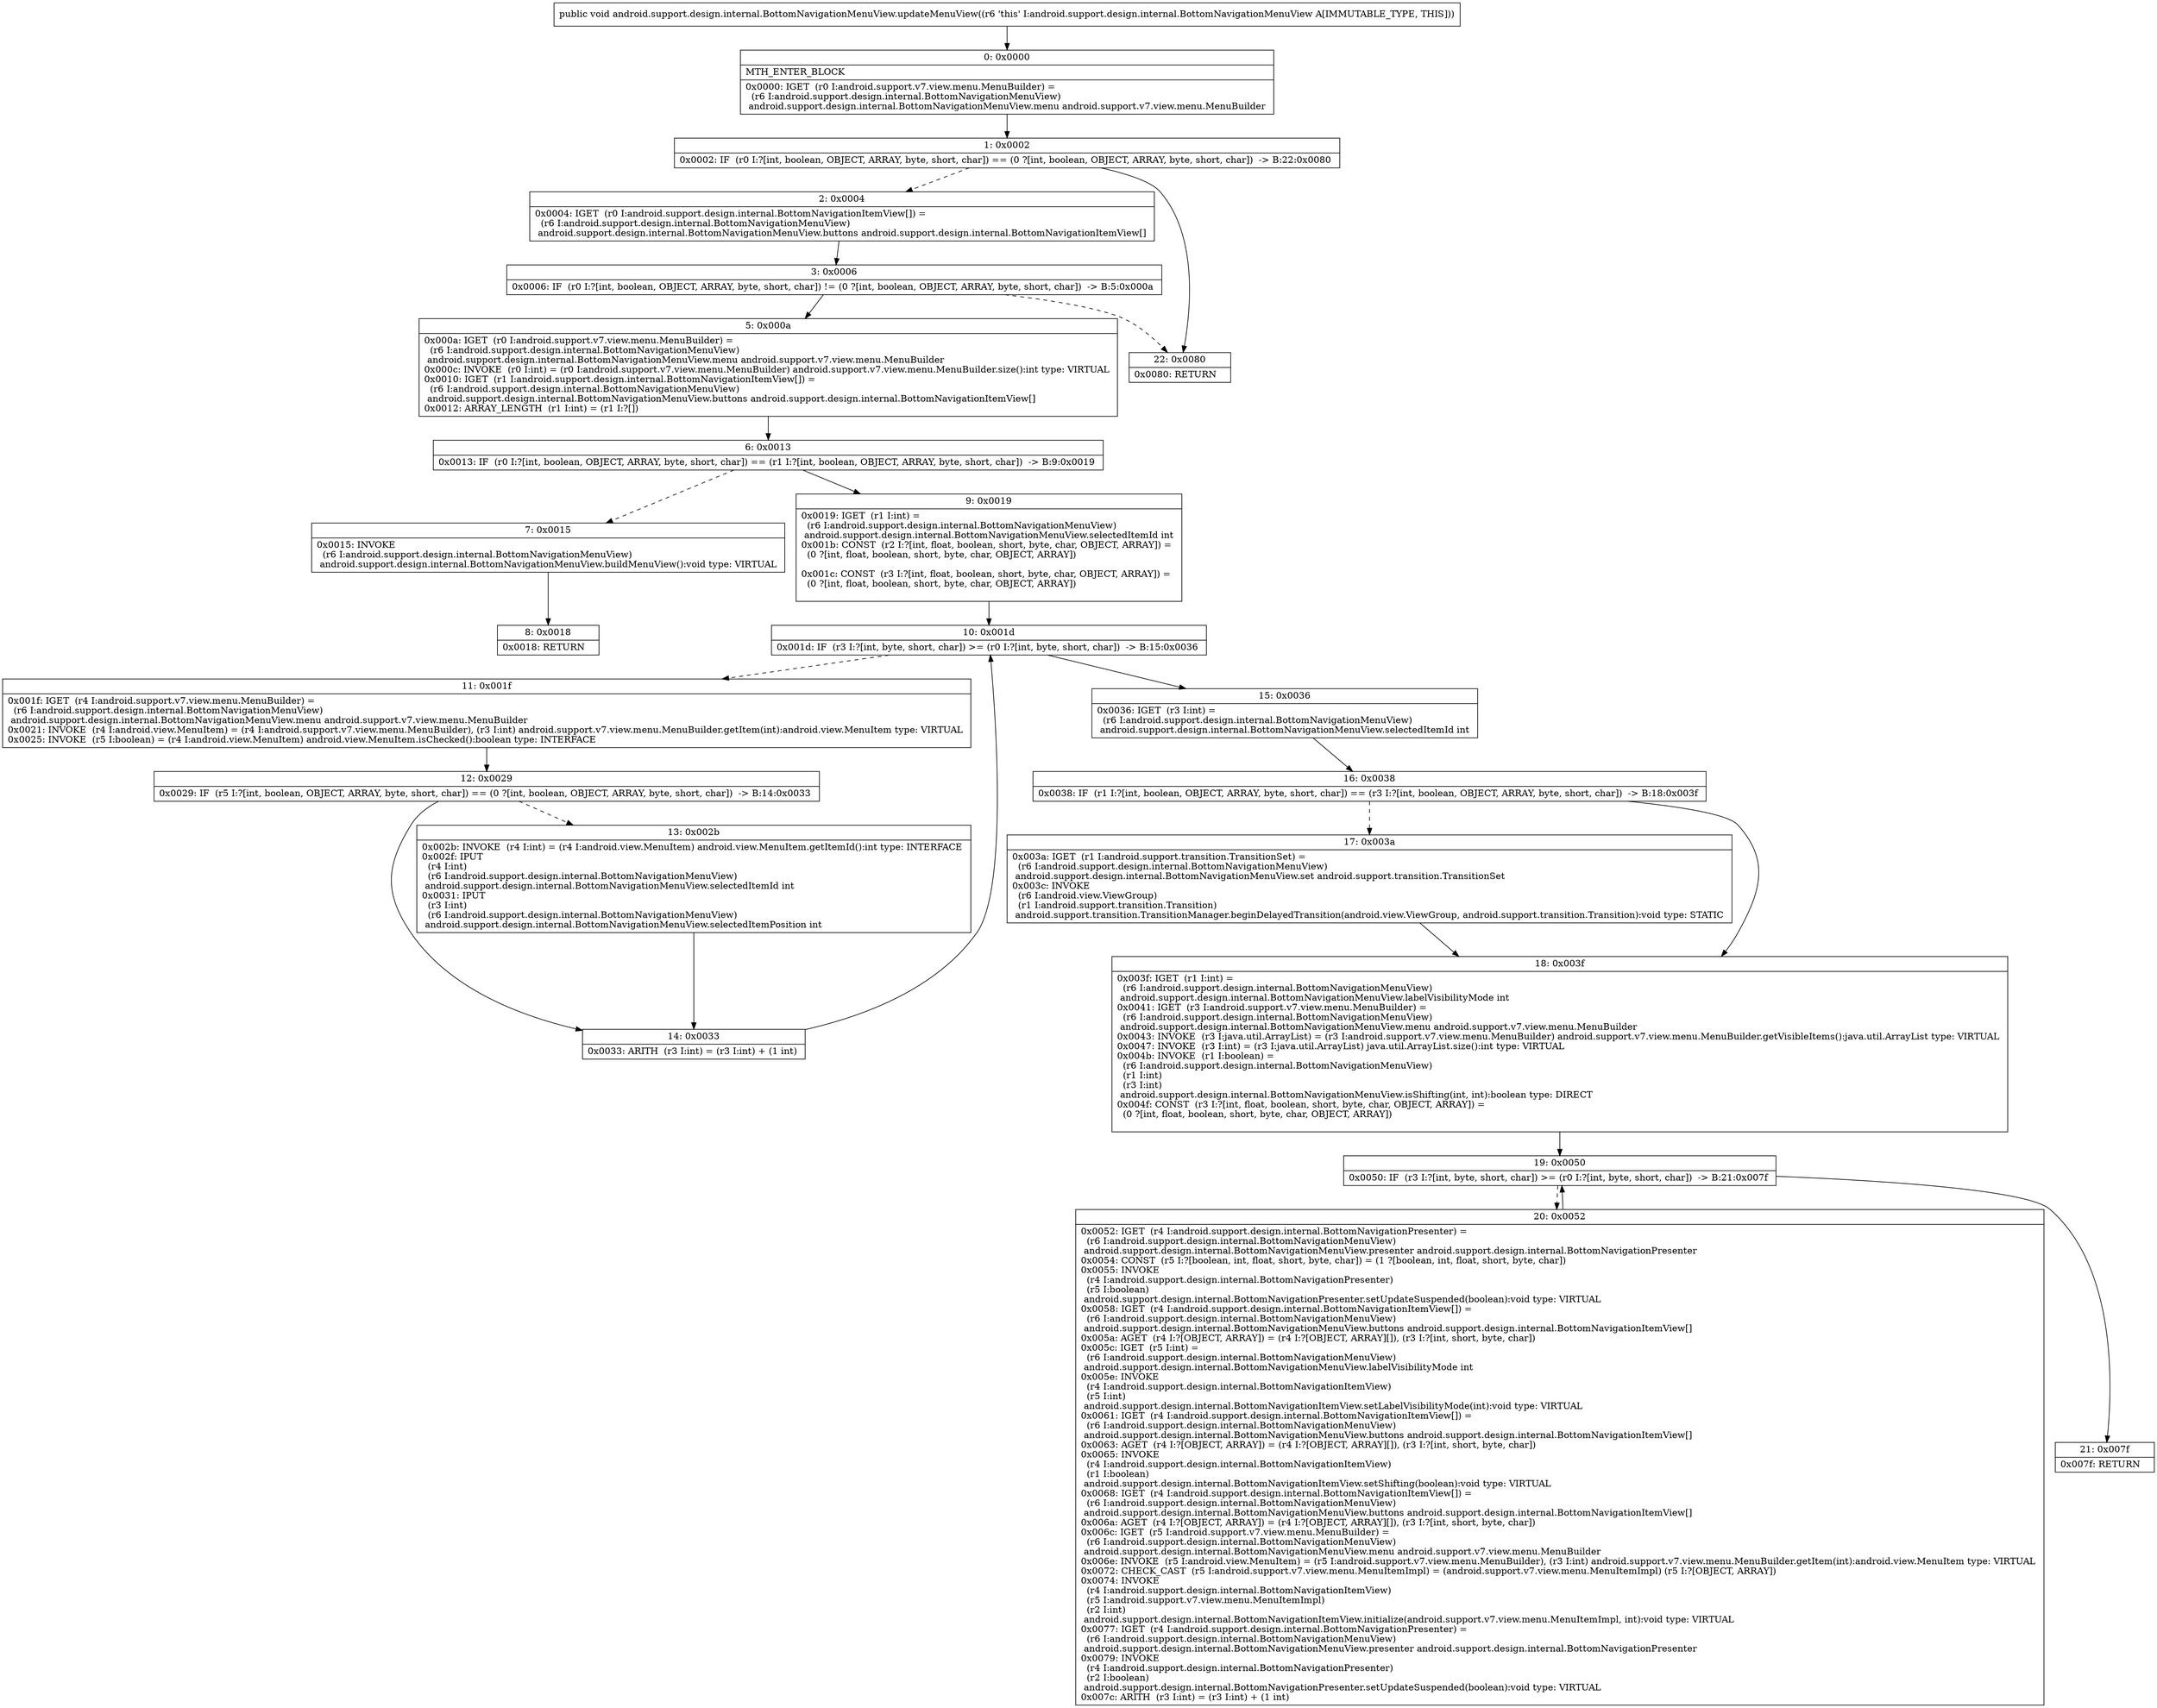 digraph "CFG forandroid.support.design.internal.BottomNavigationMenuView.updateMenuView()V" {
Node_0 [shape=record,label="{0\:\ 0x0000|MTH_ENTER_BLOCK\l|0x0000: IGET  (r0 I:android.support.v7.view.menu.MenuBuilder) = \l  (r6 I:android.support.design.internal.BottomNavigationMenuView)\l android.support.design.internal.BottomNavigationMenuView.menu android.support.v7.view.menu.MenuBuilder \l}"];
Node_1 [shape=record,label="{1\:\ 0x0002|0x0002: IF  (r0 I:?[int, boolean, OBJECT, ARRAY, byte, short, char]) == (0 ?[int, boolean, OBJECT, ARRAY, byte, short, char])  \-\> B:22:0x0080 \l}"];
Node_2 [shape=record,label="{2\:\ 0x0004|0x0004: IGET  (r0 I:android.support.design.internal.BottomNavigationItemView[]) = \l  (r6 I:android.support.design.internal.BottomNavigationMenuView)\l android.support.design.internal.BottomNavigationMenuView.buttons android.support.design.internal.BottomNavigationItemView[] \l}"];
Node_3 [shape=record,label="{3\:\ 0x0006|0x0006: IF  (r0 I:?[int, boolean, OBJECT, ARRAY, byte, short, char]) != (0 ?[int, boolean, OBJECT, ARRAY, byte, short, char])  \-\> B:5:0x000a \l}"];
Node_5 [shape=record,label="{5\:\ 0x000a|0x000a: IGET  (r0 I:android.support.v7.view.menu.MenuBuilder) = \l  (r6 I:android.support.design.internal.BottomNavigationMenuView)\l android.support.design.internal.BottomNavigationMenuView.menu android.support.v7.view.menu.MenuBuilder \l0x000c: INVOKE  (r0 I:int) = (r0 I:android.support.v7.view.menu.MenuBuilder) android.support.v7.view.menu.MenuBuilder.size():int type: VIRTUAL \l0x0010: IGET  (r1 I:android.support.design.internal.BottomNavigationItemView[]) = \l  (r6 I:android.support.design.internal.BottomNavigationMenuView)\l android.support.design.internal.BottomNavigationMenuView.buttons android.support.design.internal.BottomNavigationItemView[] \l0x0012: ARRAY_LENGTH  (r1 I:int) = (r1 I:?[]) \l}"];
Node_6 [shape=record,label="{6\:\ 0x0013|0x0013: IF  (r0 I:?[int, boolean, OBJECT, ARRAY, byte, short, char]) == (r1 I:?[int, boolean, OBJECT, ARRAY, byte, short, char])  \-\> B:9:0x0019 \l}"];
Node_7 [shape=record,label="{7\:\ 0x0015|0x0015: INVOKE  \l  (r6 I:android.support.design.internal.BottomNavigationMenuView)\l android.support.design.internal.BottomNavigationMenuView.buildMenuView():void type: VIRTUAL \l}"];
Node_8 [shape=record,label="{8\:\ 0x0018|0x0018: RETURN   \l}"];
Node_9 [shape=record,label="{9\:\ 0x0019|0x0019: IGET  (r1 I:int) = \l  (r6 I:android.support.design.internal.BottomNavigationMenuView)\l android.support.design.internal.BottomNavigationMenuView.selectedItemId int \l0x001b: CONST  (r2 I:?[int, float, boolean, short, byte, char, OBJECT, ARRAY]) = \l  (0 ?[int, float, boolean, short, byte, char, OBJECT, ARRAY])\l \l0x001c: CONST  (r3 I:?[int, float, boolean, short, byte, char, OBJECT, ARRAY]) = \l  (0 ?[int, float, boolean, short, byte, char, OBJECT, ARRAY])\l \l}"];
Node_10 [shape=record,label="{10\:\ 0x001d|0x001d: IF  (r3 I:?[int, byte, short, char]) \>= (r0 I:?[int, byte, short, char])  \-\> B:15:0x0036 \l}"];
Node_11 [shape=record,label="{11\:\ 0x001f|0x001f: IGET  (r4 I:android.support.v7.view.menu.MenuBuilder) = \l  (r6 I:android.support.design.internal.BottomNavigationMenuView)\l android.support.design.internal.BottomNavigationMenuView.menu android.support.v7.view.menu.MenuBuilder \l0x0021: INVOKE  (r4 I:android.view.MenuItem) = (r4 I:android.support.v7.view.menu.MenuBuilder), (r3 I:int) android.support.v7.view.menu.MenuBuilder.getItem(int):android.view.MenuItem type: VIRTUAL \l0x0025: INVOKE  (r5 I:boolean) = (r4 I:android.view.MenuItem) android.view.MenuItem.isChecked():boolean type: INTERFACE \l}"];
Node_12 [shape=record,label="{12\:\ 0x0029|0x0029: IF  (r5 I:?[int, boolean, OBJECT, ARRAY, byte, short, char]) == (0 ?[int, boolean, OBJECT, ARRAY, byte, short, char])  \-\> B:14:0x0033 \l}"];
Node_13 [shape=record,label="{13\:\ 0x002b|0x002b: INVOKE  (r4 I:int) = (r4 I:android.view.MenuItem) android.view.MenuItem.getItemId():int type: INTERFACE \l0x002f: IPUT  \l  (r4 I:int)\l  (r6 I:android.support.design.internal.BottomNavigationMenuView)\l android.support.design.internal.BottomNavigationMenuView.selectedItemId int \l0x0031: IPUT  \l  (r3 I:int)\l  (r6 I:android.support.design.internal.BottomNavigationMenuView)\l android.support.design.internal.BottomNavigationMenuView.selectedItemPosition int \l}"];
Node_14 [shape=record,label="{14\:\ 0x0033|0x0033: ARITH  (r3 I:int) = (r3 I:int) + (1 int) \l}"];
Node_15 [shape=record,label="{15\:\ 0x0036|0x0036: IGET  (r3 I:int) = \l  (r6 I:android.support.design.internal.BottomNavigationMenuView)\l android.support.design.internal.BottomNavigationMenuView.selectedItemId int \l}"];
Node_16 [shape=record,label="{16\:\ 0x0038|0x0038: IF  (r1 I:?[int, boolean, OBJECT, ARRAY, byte, short, char]) == (r3 I:?[int, boolean, OBJECT, ARRAY, byte, short, char])  \-\> B:18:0x003f \l}"];
Node_17 [shape=record,label="{17\:\ 0x003a|0x003a: IGET  (r1 I:android.support.transition.TransitionSet) = \l  (r6 I:android.support.design.internal.BottomNavigationMenuView)\l android.support.design.internal.BottomNavigationMenuView.set android.support.transition.TransitionSet \l0x003c: INVOKE  \l  (r6 I:android.view.ViewGroup)\l  (r1 I:android.support.transition.Transition)\l android.support.transition.TransitionManager.beginDelayedTransition(android.view.ViewGroup, android.support.transition.Transition):void type: STATIC \l}"];
Node_18 [shape=record,label="{18\:\ 0x003f|0x003f: IGET  (r1 I:int) = \l  (r6 I:android.support.design.internal.BottomNavigationMenuView)\l android.support.design.internal.BottomNavigationMenuView.labelVisibilityMode int \l0x0041: IGET  (r3 I:android.support.v7.view.menu.MenuBuilder) = \l  (r6 I:android.support.design.internal.BottomNavigationMenuView)\l android.support.design.internal.BottomNavigationMenuView.menu android.support.v7.view.menu.MenuBuilder \l0x0043: INVOKE  (r3 I:java.util.ArrayList) = (r3 I:android.support.v7.view.menu.MenuBuilder) android.support.v7.view.menu.MenuBuilder.getVisibleItems():java.util.ArrayList type: VIRTUAL \l0x0047: INVOKE  (r3 I:int) = (r3 I:java.util.ArrayList) java.util.ArrayList.size():int type: VIRTUAL \l0x004b: INVOKE  (r1 I:boolean) = \l  (r6 I:android.support.design.internal.BottomNavigationMenuView)\l  (r1 I:int)\l  (r3 I:int)\l android.support.design.internal.BottomNavigationMenuView.isShifting(int, int):boolean type: DIRECT \l0x004f: CONST  (r3 I:?[int, float, boolean, short, byte, char, OBJECT, ARRAY]) = \l  (0 ?[int, float, boolean, short, byte, char, OBJECT, ARRAY])\l \l}"];
Node_19 [shape=record,label="{19\:\ 0x0050|0x0050: IF  (r3 I:?[int, byte, short, char]) \>= (r0 I:?[int, byte, short, char])  \-\> B:21:0x007f \l}"];
Node_20 [shape=record,label="{20\:\ 0x0052|0x0052: IGET  (r4 I:android.support.design.internal.BottomNavigationPresenter) = \l  (r6 I:android.support.design.internal.BottomNavigationMenuView)\l android.support.design.internal.BottomNavigationMenuView.presenter android.support.design.internal.BottomNavigationPresenter \l0x0054: CONST  (r5 I:?[boolean, int, float, short, byte, char]) = (1 ?[boolean, int, float, short, byte, char]) \l0x0055: INVOKE  \l  (r4 I:android.support.design.internal.BottomNavigationPresenter)\l  (r5 I:boolean)\l android.support.design.internal.BottomNavigationPresenter.setUpdateSuspended(boolean):void type: VIRTUAL \l0x0058: IGET  (r4 I:android.support.design.internal.BottomNavigationItemView[]) = \l  (r6 I:android.support.design.internal.BottomNavigationMenuView)\l android.support.design.internal.BottomNavigationMenuView.buttons android.support.design.internal.BottomNavigationItemView[] \l0x005a: AGET  (r4 I:?[OBJECT, ARRAY]) = (r4 I:?[OBJECT, ARRAY][]), (r3 I:?[int, short, byte, char]) \l0x005c: IGET  (r5 I:int) = \l  (r6 I:android.support.design.internal.BottomNavigationMenuView)\l android.support.design.internal.BottomNavigationMenuView.labelVisibilityMode int \l0x005e: INVOKE  \l  (r4 I:android.support.design.internal.BottomNavigationItemView)\l  (r5 I:int)\l android.support.design.internal.BottomNavigationItemView.setLabelVisibilityMode(int):void type: VIRTUAL \l0x0061: IGET  (r4 I:android.support.design.internal.BottomNavigationItemView[]) = \l  (r6 I:android.support.design.internal.BottomNavigationMenuView)\l android.support.design.internal.BottomNavigationMenuView.buttons android.support.design.internal.BottomNavigationItemView[] \l0x0063: AGET  (r4 I:?[OBJECT, ARRAY]) = (r4 I:?[OBJECT, ARRAY][]), (r3 I:?[int, short, byte, char]) \l0x0065: INVOKE  \l  (r4 I:android.support.design.internal.BottomNavigationItemView)\l  (r1 I:boolean)\l android.support.design.internal.BottomNavigationItemView.setShifting(boolean):void type: VIRTUAL \l0x0068: IGET  (r4 I:android.support.design.internal.BottomNavigationItemView[]) = \l  (r6 I:android.support.design.internal.BottomNavigationMenuView)\l android.support.design.internal.BottomNavigationMenuView.buttons android.support.design.internal.BottomNavigationItemView[] \l0x006a: AGET  (r4 I:?[OBJECT, ARRAY]) = (r4 I:?[OBJECT, ARRAY][]), (r3 I:?[int, short, byte, char]) \l0x006c: IGET  (r5 I:android.support.v7.view.menu.MenuBuilder) = \l  (r6 I:android.support.design.internal.BottomNavigationMenuView)\l android.support.design.internal.BottomNavigationMenuView.menu android.support.v7.view.menu.MenuBuilder \l0x006e: INVOKE  (r5 I:android.view.MenuItem) = (r5 I:android.support.v7.view.menu.MenuBuilder), (r3 I:int) android.support.v7.view.menu.MenuBuilder.getItem(int):android.view.MenuItem type: VIRTUAL \l0x0072: CHECK_CAST  (r5 I:android.support.v7.view.menu.MenuItemImpl) = (android.support.v7.view.menu.MenuItemImpl) (r5 I:?[OBJECT, ARRAY]) \l0x0074: INVOKE  \l  (r4 I:android.support.design.internal.BottomNavigationItemView)\l  (r5 I:android.support.v7.view.menu.MenuItemImpl)\l  (r2 I:int)\l android.support.design.internal.BottomNavigationItemView.initialize(android.support.v7.view.menu.MenuItemImpl, int):void type: VIRTUAL \l0x0077: IGET  (r4 I:android.support.design.internal.BottomNavigationPresenter) = \l  (r6 I:android.support.design.internal.BottomNavigationMenuView)\l android.support.design.internal.BottomNavigationMenuView.presenter android.support.design.internal.BottomNavigationPresenter \l0x0079: INVOKE  \l  (r4 I:android.support.design.internal.BottomNavigationPresenter)\l  (r2 I:boolean)\l android.support.design.internal.BottomNavigationPresenter.setUpdateSuspended(boolean):void type: VIRTUAL \l0x007c: ARITH  (r3 I:int) = (r3 I:int) + (1 int) \l}"];
Node_21 [shape=record,label="{21\:\ 0x007f|0x007f: RETURN   \l}"];
Node_22 [shape=record,label="{22\:\ 0x0080|0x0080: RETURN   \l}"];
MethodNode[shape=record,label="{public void android.support.design.internal.BottomNavigationMenuView.updateMenuView((r6 'this' I:android.support.design.internal.BottomNavigationMenuView A[IMMUTABLE_TYPE, THIS])) }"];
MethodNode -> Node_0;
Node_0 -> Node_1;
Node_1 -> Node_2[style=dashed];
Node_1 -> Node_22;
Node_2 -> Node_3;
Node_3 -> Node_5;
Node_3 -> Node_22[style=dashed];
Node_5 -> Node_6;
Node_6 -> Node_7[style=dashed];
Node_6 -> Node_9;
Node_7 -> Node_8;
Node_9 -> Node_10;
Node_10 -> Node_11[style=dashed];
Node_10 -> Node_15;
Node_11 -> Node_12;
Node_12 -> Node_13[style=dashed];
Node_12 -> Node_14;
Node_13 -> Node_14;
Node_14 -> Node_10;
Node_15 -> Node_16;
Node_16 -> Node_17[style=dashed];
Node_16 -> Node_18;
Node_17 -> Node_18;
Node_18 -> Node_19;
Node_19 -> Node_20[style=dashed];
Node_19 -> Node_21;
Node_20 -> Node_19;
}

